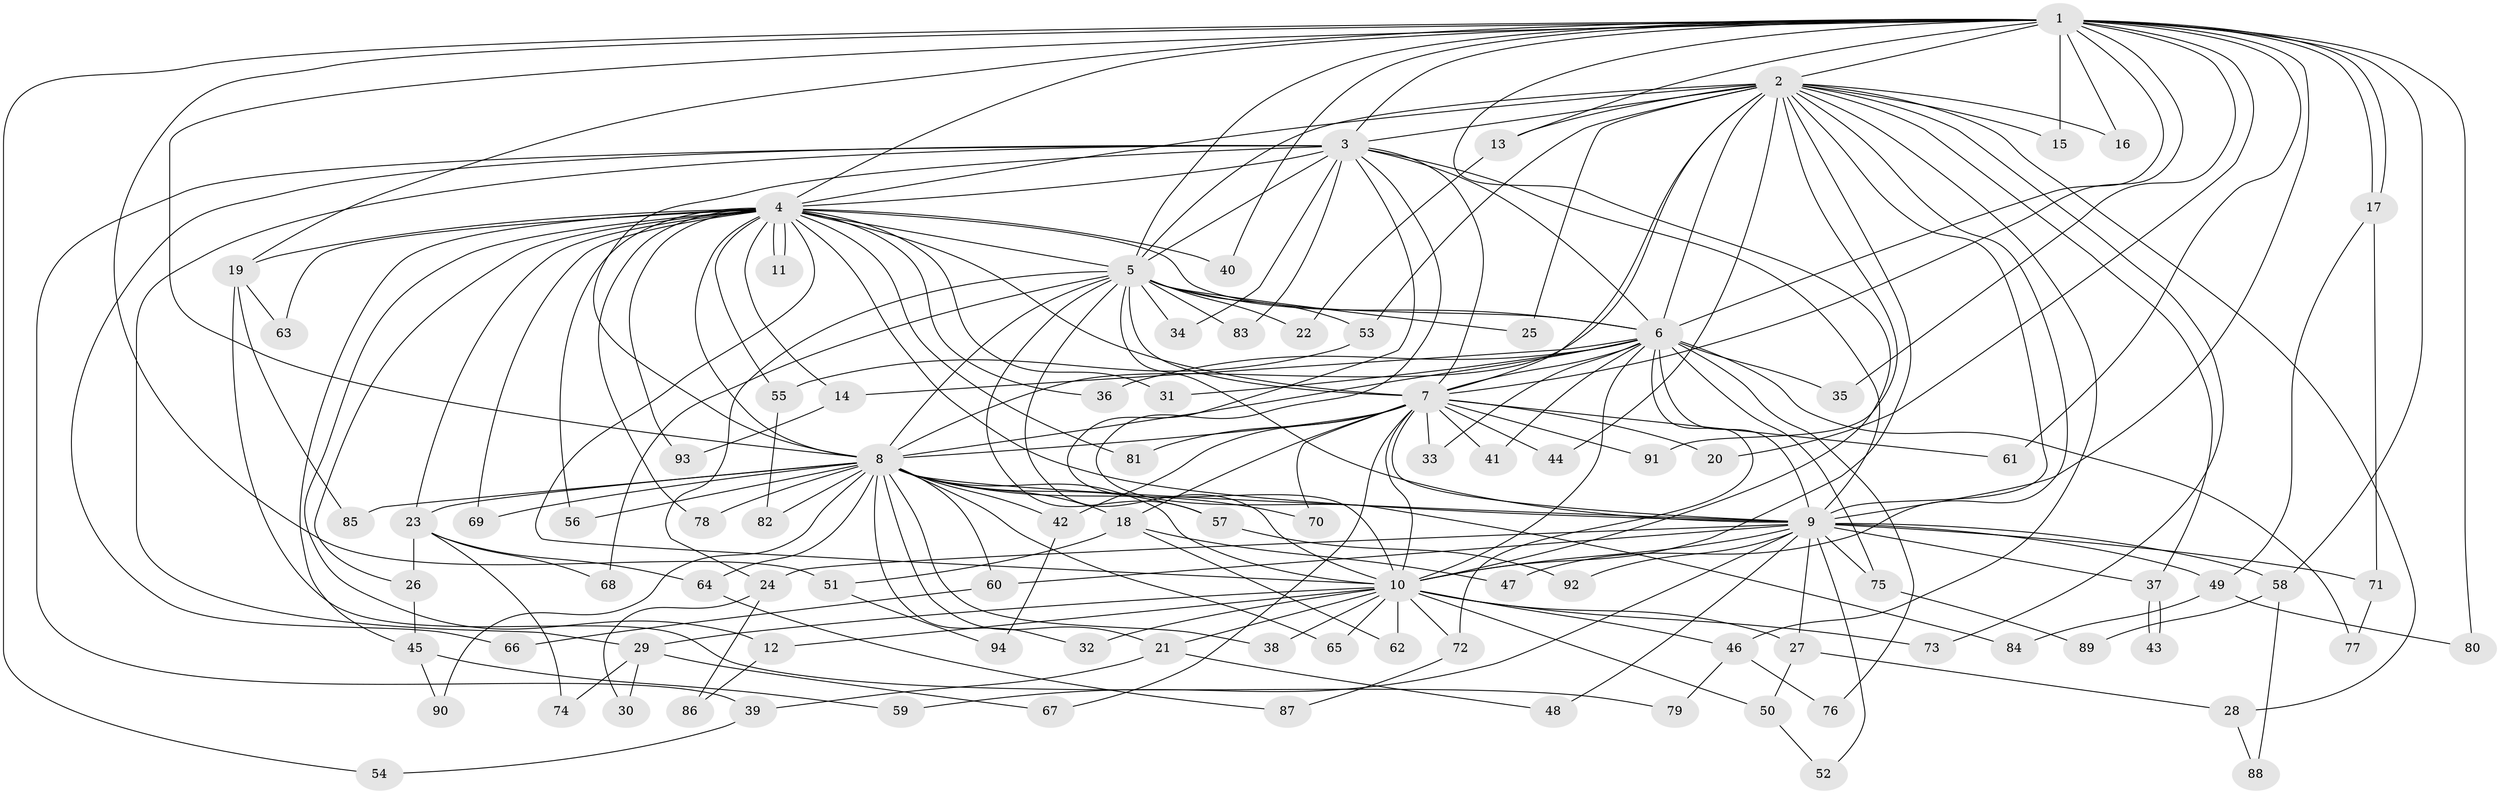// Generated by graph-tools (version 1.1) at 2025/11/02/27/25 16:11:06]
// undirected, 94 vertices, 213 edges
graph export_dot {
graph [start="1"]
  node [color=gray90,style=filled];
  1;
  2;
  3;
  4;
  5;
  6;
  7;
  8;
  9;
  10;
  11;
  12;
  13;
  14;
  15;
  16;
  17;
  18;
  19;
  20;
  21;
  22;
  23;
  24;
  25;
  26;
  27;
  28;
  29;
  30;
  31;
  32;
  33;
  34;
  35;
  36;
  37;
  38;
  39;
  40;
  41;
  42;
  43;
  44;
  45;
  46;
  47;
  48;
  49;
  50;
  51;
  52;
  53;
  54;
  55;
  56;
  57;
  58;
  59;
  60;
  61;
  62;
  63;
  64;
  65;
  66;
  67;
  68;
  69;
  70;
  71;
  72;
  73;
  74;
  75;
  76;
  77;
  78;
  79;
  80;
  81;
  82;
  83;
  84;
  85;
  86;
  87;
  88;
  89;
  90;
  91;
  92;
  93;
  94;
  1 -- 2;
  1 -- 3;
  1 -- 4;
  1 -- 5;
  1 -- 6;
  1 -- 7;
  1 -- 8;
  1 -- 9;
  1 -- 10;
  1 -- 13;
  1 -- 15;
  1 -- 16;
  1 -- 17;
  1 -- 17;
  1 -- 19;
  1 -- 20;
  1 -- 35;
  1 -- 40;
  1 -- 51;
  1 -- 54;
  1 -- 58;
  1 -- 61;
  1 -- 80;
  2 -- 3;
  2 -- 4;
  2 -- 5;
  2 -- 6;
  2 -- 7;
  2 -- 8;
  2 -- 9;
  2 -- 10;
  2 -- 13;
  2 -- 15;
  2 -- 16;
  2 -- 25;
  2 -- 28;
  2 -- 37;
  2 -- 44;
  2 -- 46;
  2 -- 47;
  2 -- 53;
  2 -- 73;
  2 -- 91;
  3 -- 4;
  3 -- 5;
  3 -- 6;
  3 -- 7;
  3 -- 8;
  3 -- 9;
  3 -- 10;
  3 -- 29;
  3 -- 34;
  3 -- 39;
  3 -- 66;
  3 -- 83;
  3 -- 84;
  4 -- 5;
  4 -- 6;
  4 -- 7;
  4 -- 8;
  4 -- 9;
  4 -- 10;
  4 -- 11;
  4 -- 11;
  4 -- 12;
  4 -- 14;
  4 -- 19;
  4 -- 23;
  4 -- 26;
  4 -- 31;
  4 -- 36;
  4 -- 40;
  4 -- 45;
  4 -- 55;
  4 -- 56;
  4 -- 63;
  4 -- 69;
  4 -- 78;
  4 -- 81;
  4 -- 93;
  5 -- 6;
  5 -- 7;
  5 -- 8;
  5 -- 9;
  5 -- 10;
  5 -- 22;
  5 -- 24;
  5 -- 25;
  5 -- 34;
  5 -- 53;
  5 -- 57;
  5 -- 68;
  5 -- 83;
  6 -- 7;
  6 -- 8;
  6 -- 9;
  6 -- 10;
  6 -- 14;
  6 -- 31;
  6 -- 33;
  6 -- 35;
  6 -- 36;
  6 -- 41;
  6 -- 72;
  6 -- 75;
  6 -- 76;
  6 -- 77;
  7 -- 8;
  7 -- 9;
  7 -- 10;
  7 -- 18;
  7 -- 20;
  7 -- 33;
  7 -- 41;
  7 -- 42;
  7 -- 44;
  7 -- 61;
  7 -- 67;
  7 -- 70;
  7 -- 81;
  7 -- 91;
  8 -- 9;
  8 -- 10;
  8 -- 18;
  8 -- 21;
  8 -- 23;
  8 -- 32;
  8 -- 38;
  8 -- 42;
  8 -- 56;
  8 -- 57;
  8 -- 60;
  8 -- 64;
  8 -- 65;
  8 -- 69;
  8 -- 70;
  8 -- 78;
  8 -- 82;
  8 -- 85;
  8 -- 90;
  9 -- 10;
  9 -- 24;
  9 -- 27;
  9 -- 37;
  9 -- 48;
  9 -- 49;
  9 -- 52;
  9 -- 58;
  9 -- 59;
  9 -- 60;
  9 -- 71;
  9 -- 75;
  9 -- 92;
  10 -- 12;
  10 -- 21;
  10 -- 27;
  10 -- 29;
  10 -- 32;
  10 -- 38;
  10 -- 46;
  10 -- 50;
  10 -- 62;
  10 -- 65;
  10 -- 72;
  10 -- 73;
  12 -- 86;
  13 -- 22;
  14 -- 93;
  17 -- 49;
  17 -- 71;
  18 -- 47;
  18 -- 51;
  18 -- 62;
  19 -- 63;
  19 -- 79;
  19 -- 85;
  21 -- 39;
  21 -- 48;
  23 -- 26;
  23 -- 64;
  23 -- 68;
  23 -- 74;
  24 -- 30;
  24 -- 86;
  26 -- 45;
  27 -- 28;
  27 -- 50;
  28 -- 88;
  29 -- 30;
  29 -- 67;
  29 -- 74;
  37 -- 43;
  37 -- 43;
  39 -- 54;
  42 -- 94;
  45 -- 59;
  45 -- 90;
  46 -- 76;
  46 -- 79;
  49 -- 80;
  49 -- 84;
  50 -- 52;
  51 -- 94;
  53 -- 55;
  55 -- 82;
  57 -- 92;
  58 -- 88;
  58 -- 89;
  60 -- 66;
  64 -- 87;
  71 -- 77;
  72 -- 87;
  75 -- 89;
}
